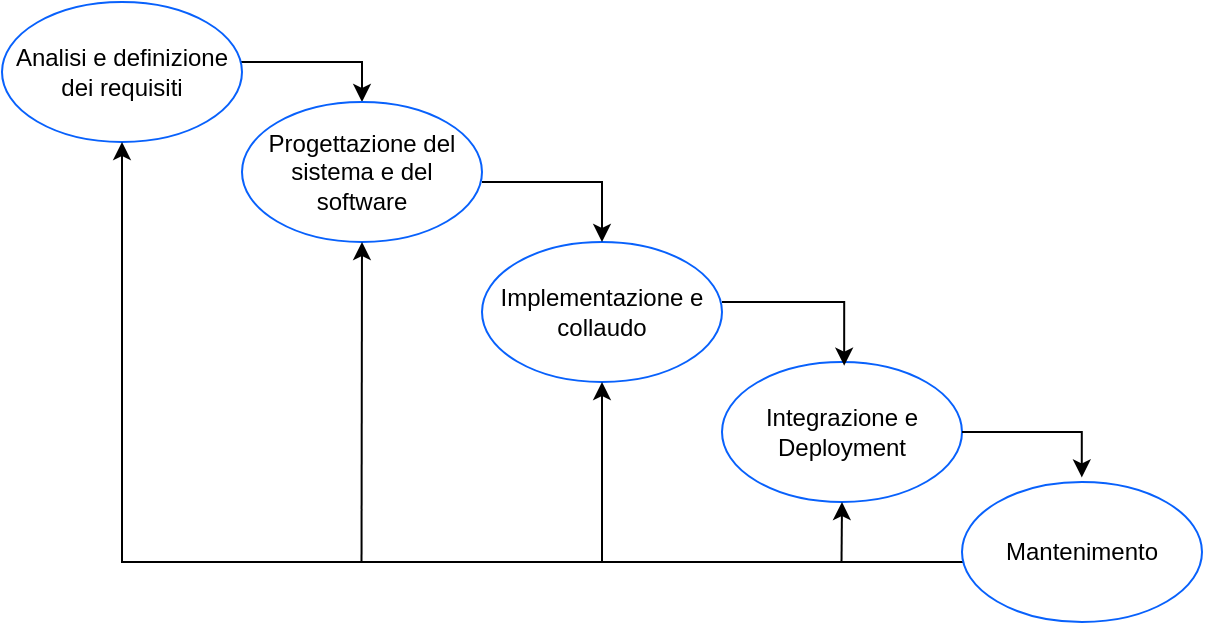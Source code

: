 <mxfile version="24.8.3">
  <diagram name="Pagina-1" id="UycvBpeuH4pZtg9Zwm6X">
    <mxGraphModel dx="1219" dy="638" grid="1" gridSize="10" guides="1" tooltips="1" connect="1" arrows="1" fold="1" page="1" pageScale="1" pageWidth="827" pageHeight="1169" math="0" shadow="0">
      <root>
        <mxCell id="0" />
        <mxCell id="1" parent="0" />
        <mxCell id="3L4sHrvdAtwyov7OyCmZ-6" style="edgeStyle=orthogonalEdgeStyle;rounded=0;orthogonalLoop=1;jettySize=auto;html=1;entryX=0.5;entryY=0;entryDx=0;entryDy=0;" edge="1" parent="1" source="3L4sHrvdAtwyov7OyCmZ-1" target="3L4sHrvdAtwyov7OyCmZ-2">
          <mxGeometry relative="1" as="geometry">
            <Array as="points">
              <mxPoint x="310" y="180" />
            </Array>
          </mxGeometry>
        </mxCell>
        <mxCell id="3L4sHrvdAtwyov7OyCmZ-1" value="Analisi e definizione dei requisiti" style="ellipse;whiteSpace=wrap;html=1;fillColor=none;strokeColor=#0861FC;" vertex="1" parent="1">
          <mxGeometry x="130" y="150" width="120" height="70" as="geometry" />
        </mxCell>
        <mxCell id="3L4sHrvdAtwyov7OyCmZ-2" value="Progettazione del sistema e del software" style="ellipse;whiteSpace=wrap;html=1;fillColor=none;strokeColor=#0861FC;" vertex="1" parent="1">
          <mxGeometry x="250" y="200" width="120" height="70" as="geometry" />
        </mxCell>
        <mxCell id="3L4sHrvdAtwyov7OyCmZ-3" value="Implementazione e collaudo" style="ellipse;whiteSpace=wrap;html=1;fillColor=none;strokeColor=#0861FC;" vertex="1" parent="1">
          <mxGeometry x="370" y="270" width="120" height="70" as="geometry" />
        </mxCell>
        <mxCell id="3L4sHrvdAtwyov7OyCmZ-4" value="Integrazione e Deployment" style="ellipse;whiteSpace=wrap;html=1;fillColor=none;strokeColor=#0861FC;" vertex="1" parent="1">
          <mxGeometry x="490" y="330" width="120" height="70" as="geometry" />
        </mxCell>
        <mxCell id="3L4sHrvdAtwyov7OyCmZ-10" style="edgeStyle=orthogonalEdgeStyle;rounded=0;orthogonalLoop=1;jettySize=auto;html=1;entryX=0.5;entryY=1;entryDx=0;entryDy=0;" edge="1" parent="1" source="3L4sHrvdAtwyov7OyCmZ-5" target="3L4sHrvdAtwyov7OyCmZ-1">
          <mxGeometry relative="1" as="geometry">
            <Array as="points">
              <mxPoint x="190" y="430" />
            </Array>
          </mxGeometry>
        </mxCell>
        <mxCell id="3L4sHrvdAtwyov7OyCmZ-5" value="Mantenimento" style="ellipse;whiteSpace=wrap;html=1;fillColor=none;strokeColor=#0861FC;" vertex="1" parent="1">
          <mxGeometry x="610" y="390" width="120" height="70" as="geometry" />
        </mxCell>
        <mxCell id="3L4sHrvdAtwyov7OyCmZ-7" style="edgeStyle=orthogonalEdgeStyle;rounded=0;orthogonalLoop=1;jettySize=auto;html=1;entryX=0.5;entryY=0;entryDx=0;entryDy=0;" edge="1" parent="1" target="3L4sHrvdAtwyov7OyCmZ-3">
          <mxGeometry relative="1" as="geometry">
            <mxPoint x="370" y="240" as="sourcePoint" />
            <mxPoint x="430" y="270" as="targetPoint" />
            <Array as="points">
              <mxPoint x="430" y="240" />
            </Array>
          </mxGeometry>
        </mxCell>
        <mxCell id="3L4sHrvdAtwyov7OyCmZ-8" style="edgeStyle=orthogonalEdgeStyle;rounded=0;orthogonalLoop=1;jettySize=auto;html=1;entryX=0.509;entryY=0.026;entryDx=0;entryDy=0;entryPerimeter=0;" edge="1" parent="1" target="3L4sHrvdAtwyov7OyCmZ-4">
          <mxGeometry relative="1" as="geometry">
            <mxPoint x="490" y="300" as="sourcePoint" />
            <mxPoint x="551" y="330" as="targetPoint" />
            <Array as="points">
              <mxPoint x="551" y="300" />
            </Array>
          </mxGeometry>
        </mxCell>
        <mxCell id="3L4sHrvdAtwyov7OyCmZ-13" value="" style="endArrow=classic;html=1;rounded=0;entryX=0.5;entryY=1;entryDx=0;entryDy=0;" edge="1" parent="1" target="3L4sHrvdAtwyov7OyCmZ-3">
          <mxGeometry width="50" height="50" relative="1" as="geometry">
            <mxPoint x="430" y="430" as="sourcePoint" />
            <mxPoint x="460" y="310" as="targetPoint" />
          </mxGeometry>
        </mxCell>
        <mxCell id="3L4sHrvdAtwyov7OyCmZ-14" value="" style="endArrow=classic;html=1;rounded=0;entryX=0.5;entryY=1;entryDx=0;entryDy=0;" edge="1" parent="1" target="3L4sHrvdAtwyov7OyCmZ-2">
          <mxGeometry width="50" height="50" relative="1" as="geometry">
            <mxPoint x="309.76" y="430" as="sourcePoint" />
            <mxPoint x="309.76" y="340" as="targetPoint" />
          </mxGeometry>
        </mxCell>
        <mxCell id="3L4sHrvdAtwyov7OyCmZ-15" value="" style="endArrow=classic;html=1;rounded=0;" edge="1" parent="1" target="3L4sHrvdAtwyov7OyCmZ-4">
          <mxGeometry width="50" height="50" relative="1" as="geometry">
            <mxPoint x="549.76" y="430" as="sourcePoint" />
            <mxPoint x="549.76" y="340" as="targetPoint" />
          </mxGeometry>
        </mxCell>
        <mxCell id="3L4sHrvdAtwyov7OyCmZ-16" style="edgeStyle=orthogonalEdgeStyle;rounded=0;orthogonalLoop=1;jettySize=auto;html=1;entryX=0.499;entryY=-0.033;entryDx=0;entryDy=0;entryPerimeter=0;exitX=1;exitY=0.5;exitDx=0;exitDy=0;" edge="1" parent="1" source="3L4sHrvdAtwyov7OyCmZ-4" target="3L4sHrvdAtwyov7OyCmZ-5">
          <mxGeometry relative="1" as="geometry">
            <Array as="points">
              <mxPoint x="670" y="365" />
            </Array>
          </mxGeometry>
        </mxCell>
      </root>
    </mxGraphModel>
  </diagram>
</mxfile>
